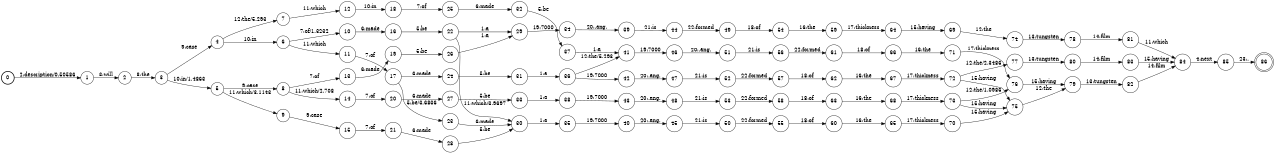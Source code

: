 digraph FST {
rankdir = LR;
size = "8.5,11";
label = "";
center = 1;
orientation = Portrait;
ranksep = "0.4";
nodesep = "0.25";
0 [label = "0", shape = circle, style = bold, fontsize = 14]
	0 -> 1 [label = "2:description/0.50586", fontsize = 14];
1 [label = "1", shape = circle, style = solid, fontsize = 14]
	1 -> 2 [label = "3:will", fontsize = 14];
2 [label = "2", shape = circle, style = solid, fontsize = 14]
	2 -> 3 [label = "8:the", fontsize = 14];
3 [label = "3", shape = circle, style = solid, fontsize = 14]
	3 -> 4 [label = "9:case", fontsize = 14];
	3 -> 5 [label = "10:in/1.4863", fontsize = 14];
4 [label = "4", shape = circle, style = solid, fontsize = 14]
	4 -> 7 [label = "12:the/5.293", fontsize = 14];
	4 -> 6 [label = "10:in", fontsize = 14];
5 [label = "5", shape = circle, style = solid, fontsize = 14]
	5 -> 8 [label = "9:case", fontsize = 14];
	5 -> 9 [label = "11:which/3.1143", fontsize = 14];
6 [label = "6", shape = circle, style = solid, fontsize = 14]
	6 -> 10 [label = "7:of/1.3232", fontsize = 14];
	6 -> 11 [label = "11:which", fontsize = 14];
7 [label = "7", shape = circle, style = solid, fontsize = 14]
	7 -> 12 [label = "11:which", fontsize = 14];
8 [label = "8", shape = circle, style = solid, fontsize = 14]
	8 -> 13 [label = "7:of", fontsize = 14];
	8 -> 14 [label = "11:which/2.708", fontsize = 14];
9 [label = "9", shape = circle, style = solid, fontsize = 14]
	9 -> 15 [label = "9:case", fontsize = 14];
10 [label = "10", shape = circle, style = solid, fontsize = 14]
	10 -> 16 [label = "6:made", fontsize = 14];
11 [label = "11", shape = circle, style = solid, fontsize = 14]
	11 -> 17 [label = "7:of", fontsize = 14];
12 [label = "12", shape = circle, style = solid, fontsize = 14]
	12 -> 18 [label = "10:in", fontsize = 14];
13 [label = "13", shape = circle, style = solid, fontsize = 14]
	13 -> 19 [label = "6:made", fontsize = 14];
14 [label = "14", shape = circle, style = solid, fontsize = 14]
	14 -> 20 [label = "7:of", fontsize = 14];
15 [label = "15", shape = circle, style = solid, fontsize = 14]
	15 -> 21 [label = "7:of", fontsize = 14];
16 [label = "16", shape = circle, style = solid, fontsize = 14]
	16 -> 22 [label = "5:be", fontsize = 14];
17 [label = "17", shape = circle, style = solid, fontsize = 14]
	17 -> 23 [label = "5:be/3.6836", fontsize = 14];
	17 -> 24 [label = "6:made", fontsize = 14];
18 [label = "18", shape = circle, style = solid, fontsize = 14]
	18 -> 25 [label = "7:of", fontsize = 14];
19 [label = "19", shape = circle, style = solid, fontsize = 14]
	19 -> 26 [label = "5:be", fontsize = 14];
20 [label = "20", shape = circle, style = solid, fontsize = 14]
	20 -> 27 [label = "6:made", fontsize = 14];
21 [label = "21", shape = circle, style = solid, fontsize = 14]
	21 -> 28 [label = "6:made", fontsize = 14];
22 [label = "22", shape = circle, style = solid, fontsize = 14]
	22 -> 29 [label = "1:a", fontsize = 14];
	22 -> 30 [label = "11:which/3.9697", fontsize = 14];
23 [label = "23", shape = circle, style = solid, fontsize = 14]
	23 -> 30 [label = "6:made", fontsize = 14];
24 [label = "24", shape = circle, style = solid, fontsize = 14]
	24 -> 31 [label = "5:be", fontsize = 14];
25 [label = "25", shape = circle, style = solid, fontsize = 14]
	25 -> 32 [label = "6:made", fontsize = 14];
26 [label = "26", shape = circle, style = solid, fontsize = 14]
	26 -> 29 [label = "1:a", fontsize = 14];
27 [label = "27", shape = circle, style = solid, fontsize = 14]
	27 -> 33 [label = "5:be", fontsize = 14];
28 [label = "28", shape = circle, style = solid, fontsize = 14]
	28 -> 30 [label = "5:be", fontsize = 14];
29 [label = "29", shape = circle, style = solid, fontsize = 14]
	29 -> 34 [label = "19:7000", fontsize = 14];
30 [label = "30", shape = circle, style = solid, fontsize = 14]
	30 -> 35 [label = "1:a", fontsize = 14];
31 [label = "31", shape = circle, style = solid, fontsize = 14]
	31 -> 36 [label = "1:a", fontsize = 14];
32 [label = "32", shape = circle, style = solid, fontsize = 14]
	32 -> 37 [label = "5:be", fontsize = 14];
33 [label = "33", shape = circle, style = solid, fontsize = 14]
	33 -> 38 [label = "1:a", fontsize = 14];
34 [label = "34", shape = circle, style = solid, fontsize = 14]
	34 -> 39 [label = "20:.ang.", fontsize = 14];
35 [label = "35", shape = circle, style = solid, fontsize = 14]
	35 -> 40 [label = "19:7000", fontsize = 14];
36 [label = "36", shape = circle, style = solid, fontsize = 14]
	36 -> 41 [label = "12:the/5.293", fontsize = 14];
	36 -> 42 [label = "19:7000", fontsize = 14];
37 [label = "37", shape = circle, style = solid, fontsize = 14]
	37 -> 41 [label = "1:a", fontsize = 14];
38 [label = "38", shape = circle, style = solid, fontsize = 14]
	38 -> 43 [label = "19:7000", fontsize = 14];
39 [label = "39", shape = circle, style = solid, fontsize = 14]
	39 -> 44 [label = "21:is", fontsize = 14];
40 [label = "40", shape = circle, style = solid, fontsize = 14]
	40 -> 45 [label = "20:.ang.", fontsize = 14];
41 [label = "41", shape = circle, style = solid, fontsize = 14]
	41 -> 46 [label = "19:7000", fontsize = 14];
42 [label = "42", shape = circle, style = solid, fontsize = 14]
	42 -> 47 [label = "20:.ang.", fontsize = 14];
43 [label = "43", shape = circle, style = solid, fontsize = 14]
	43 -> 48 [label = "20:.ang.", fontsize = 14];
44 [label = "44", shape = circle, style = solid, fontsize = 14]
	44 -> 49 [label = "22:formed", fontsize = 14];
45 [label = "45", shape = circle, style = solid, fontsize = 14]
	45 -> 50 [label = "21:is", fontsize = 14];
46 [label = "46", shape = circle, style = solid, fontsize = 14]
	46 -> 51 [label = "20:.ang.", fontsize = 14];
47 [label = "47", shape = circle, style = solid, fontsize = 14]
	47 -> 52 [label = "21:is", fontsize = 14];
48 [label = "48", shape = circle, style = solid, fontsize = 14]
	48 -> 53 [label = "21:is", fontsize = 14];
49 [label = "49", shape = circle, style = solid, fontsize = 14]
	49 -> 54 [label = "18:of", fontsize = 14];
50 [label = "50", shape = circle, style = solid, fontsize = 14]
	50 -> 55 [label = "22:formed", fontsize = 14];
51 [label = "51", shape = circle, style = solid, fontsize = 14]
	51 -> 56 [label = "21:is", fontsize = 14];
52 [label = "52", shape = circle, style = solid, fontsize = 14]
	52 -> 57 [label = "22:formed", fontsize = 14];
53 [label = "53", shape = circle, style = solid, fontsize = 14]
	53 -> 58 [label = "22:formed", fontsize = 14];
54 [label = "54", shape = circle, style = solid, fontsize = 14]
	54 -> 59 [label = "16:the", fontsize = 14];
55 [label = "55", shape = circle, style = solid, fontsize = 14]
	55 -> 60 [label = "18:of", fontsize = 14];
56 [label = "56", shape = circle, style = solid, fontsize = 14]
	56 -> 61 [label = "22:formed", fontsize = 14];
57 [label = "57", shape = circle, style = solid, fontsize = 14]
	57 -> 62 [label = "18:of", fontsize = 14];
58 [label = "58", shape = circle, style = solid, fontsize = 14]
	58 -> 63 [label = "18:of", fontsize = 14];
59 [label = "59", shape = circle, style = solid, fontsize = 14]
	59 -> 64 [label = "17:thickness", fontsize = 14];
60 [label = "60", shape = circle, style = solid, fontsize = 14]
	60 -> 65 [label = "16:the", fontsize = 14];
61 [label = "61", shape = circle, style = solid, fontsize = 14]
	61 -> 66 [label = "18:of", fontsize = 14];
62 [label = "62", shape = circle, style = solid, fontsize = 14]
	62 -> 67 [label = "16:the", fontsize = 14];
63 [label = "63", shape = circle, style = solid, fontsize = 14]
	63 -> 68 [label = "16:the", fontsize = 14];
64 [label = "64", shape = circle, style = solid, fontsize = 14]
	64 -> 69 [label = "15:having", fontsize = 14];
65 [label = "65", shape = circle, style = solid, fontsize = 14]
	65 -> 70 [label = "17:thickness", fontsize = 14];
66 [label = "66", shape = circle, style = solid, fontsize = 14]
	66 -> 71 [label = "16:the", fontsize = 14];
67 [label = "67", shape = circle, style = solid, fontsize = 14]
	67 -> 72 [label = "17:thickness", fontsize = 14];
68 [label = "68", shape = circle, style = solid, fontsize = 14]
	68 -> 73 [label = "17:thickness", fontsize = 14];
69 [label = "69", shape = circle, style = solid, fontsize = 14]
	69 -> 74 [label = "12:the", fontsize = 14];
70 [label = "70", shape = circle, style = solid, fontsize = 14]
	70 -> 75 [label = "15:having", fontsize = 14];
71 [label = "71", shape = circle, style = solid, fontsize = 14]
	71 -> 76 [label = "17:thickness", fontsize = 14];
72 [label = "72", shape = circle, style = solid, fontsize = 14]
	72 -> 77 [label = "12:the/2.3486", fontsize = 14];
	72 -> 75 [label = "15:having", fontsize = 14];
73 [label = "73", shape = circle, style = solid, fontsize = 14]
	73 -> 76 [label = "12:the/1.0986", fontsize = 14];
	73 -> 75 [label = "15:having", fontsize = 14];
74 [label = "74", shape = circle, style = solid, fontsize = 14]
	74 -> 78 [label = "13:tungsten", fontsize = 14];
75 [label = "75", shape = circle, style = solid, fontsize = 14]
	75 -> 79 [label = "12:the", fontsize = 14];
76 [label = "76", shape = circle, style = solid, fontsize = 14]
	76 -> 79 [label = "15:having", fontsize = 14];
77 [label = "77", shape = circle, style = solid, fontsize = 14]
	77 -> 80 [label = "13:tungsten", fontsize = 14];
78 [label = "78", shape = circle, style = solid, fontsize = 14]
	78 -> 81 [label = "14:film", fontsize = 14];
79 [label = "79", shape = circle, style = solid, fontsize = 14]
	79 -> 82 [label = "13:tungsten", fontsize = 14];
80 [label = "80", shape = circle, style = solid, fontsize = 14]
	80 -> 83 [label = "14:film", fontsize = 14];
81 [label = "81", shape = circle, style = solid, fontsize = 14]
	81 -> 84 [label = "11:which", fontsize = 14];
82 [label = "82", shape = circle, style = solid, fontsize = 14]
	82 -> 84 [label = "14:film", fontsize = 14];
83 [label = "83", shape = circle, style = solid, fontsize = 14]
	83 -> 84 [label = "15:having", fontsize = 14];
84 [label = "84", shape = circle, style = solid, fontsize = 14]
	84 -> 85 [label = "4:next", fontsize = 14];
85 [label = "85", shape = circle, style = solid, fontsize = 14]
	85 -> 86 [label = "23:.", fontsize = 14];
86 [label = "86", shape = doublecircle, style = solid, fontsize = 14]
}
